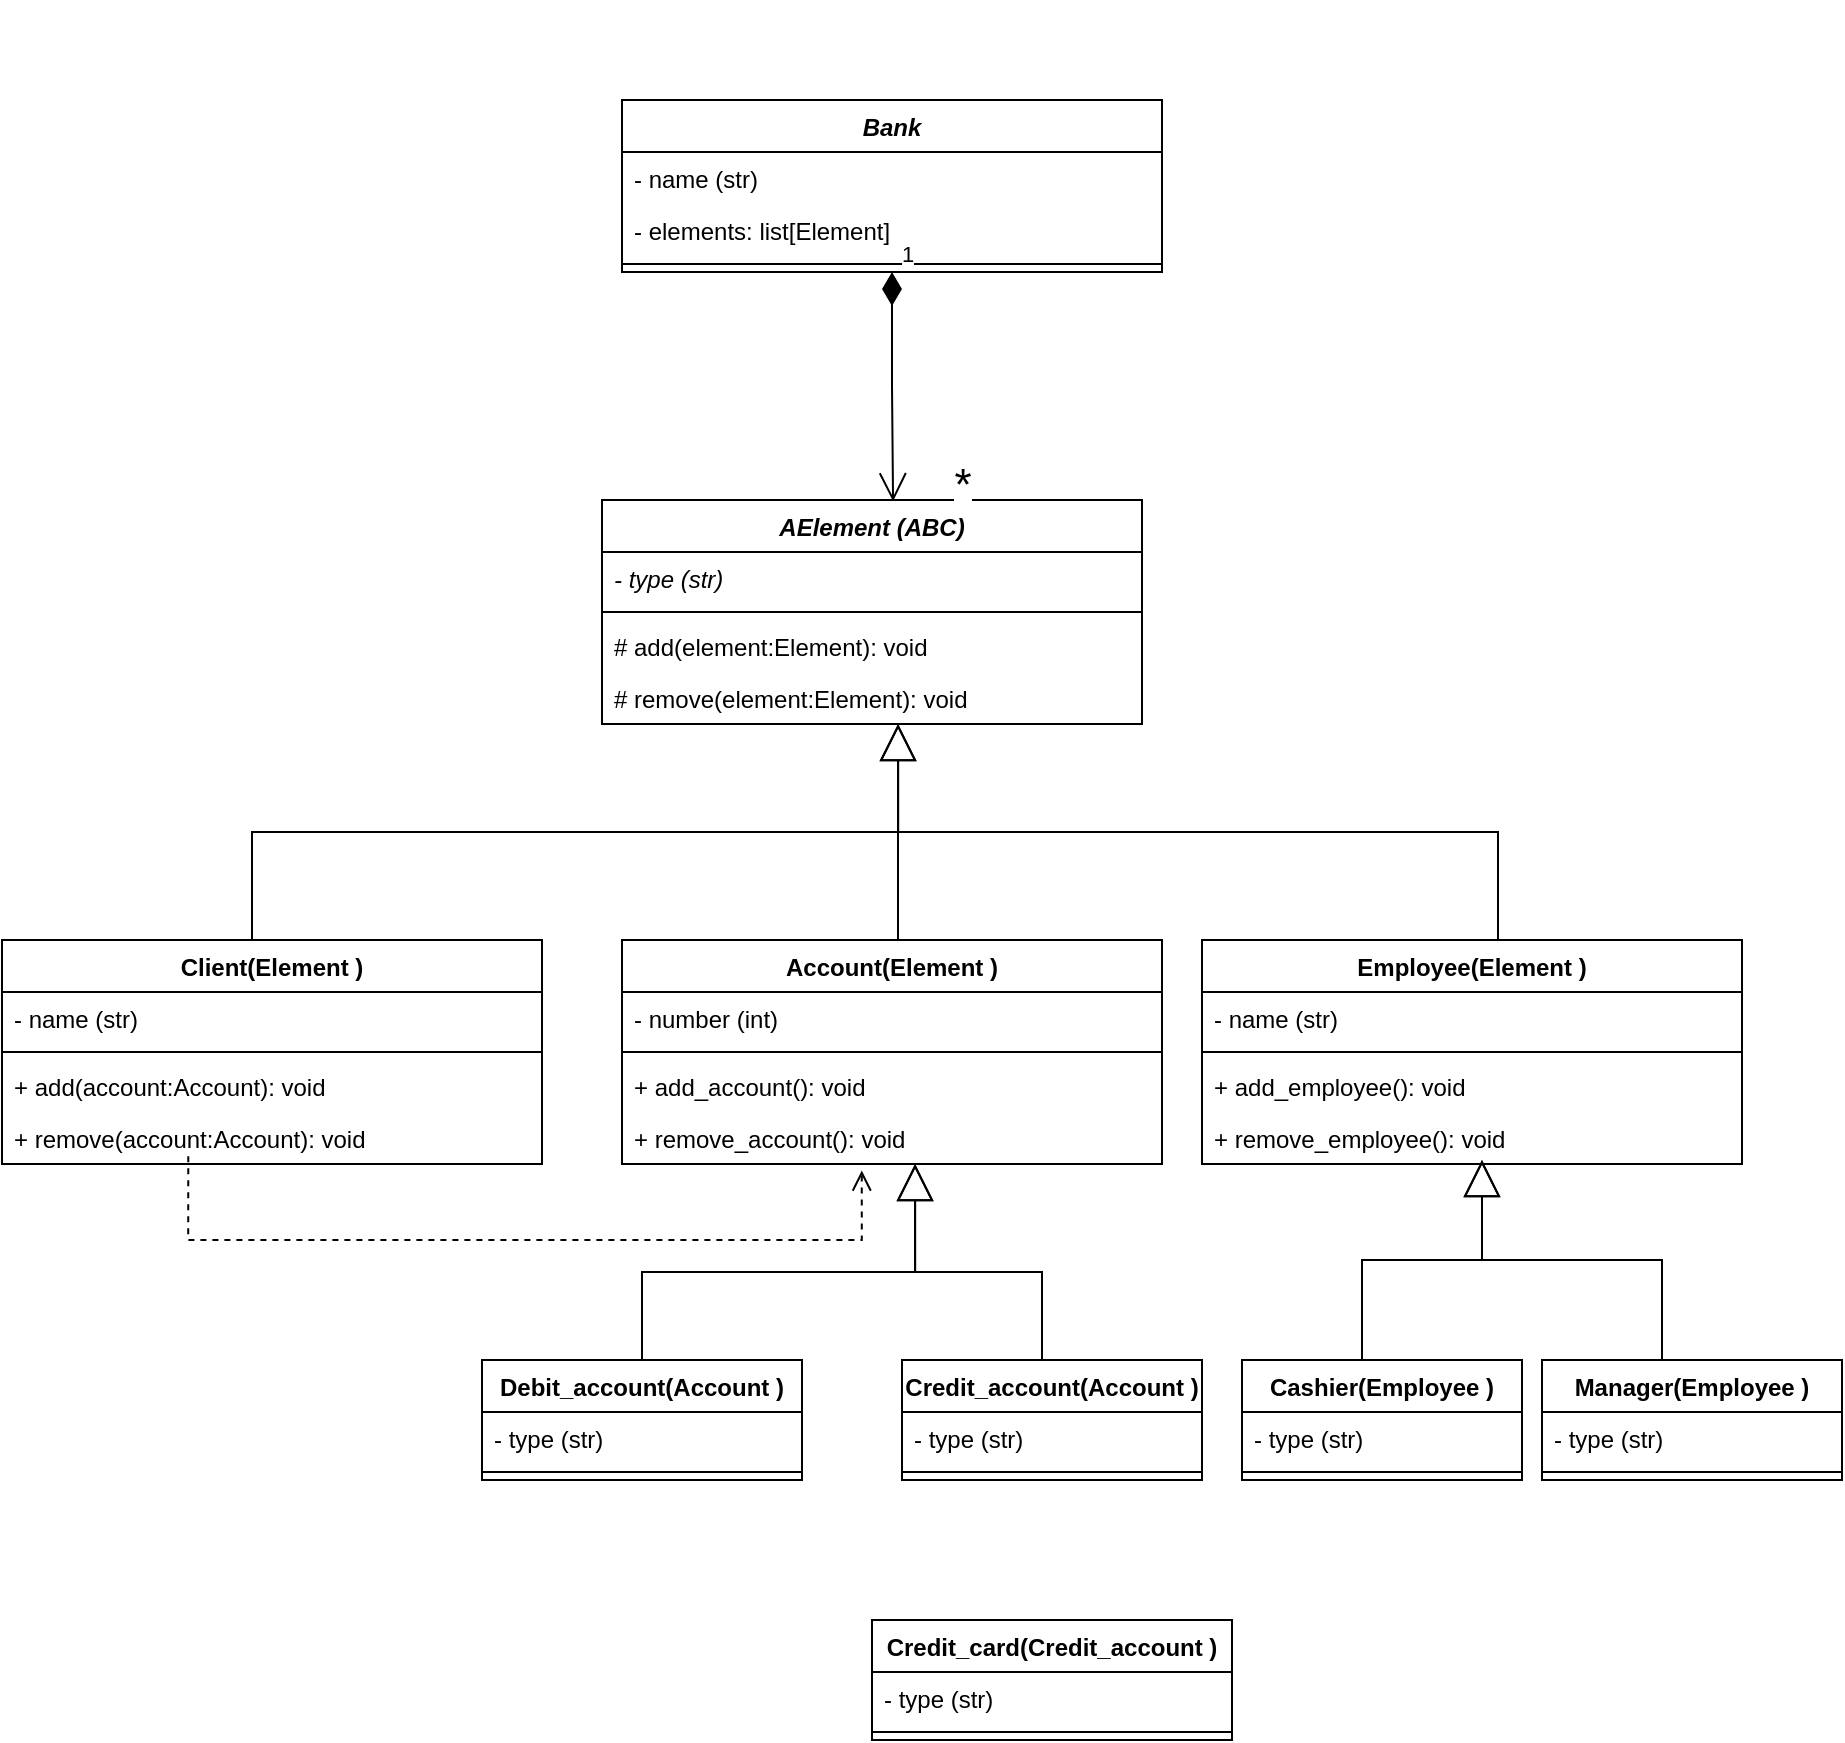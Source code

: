 <mxfile version="26.0.11">
  <diagram name="Страница — 1" id="qB9rwnH75P2E-T5pCWqa">
    <mxGraphModel dx="1173" dy="628" grid="1" gridSize="10" guides="1" tooltips="1" connect="1" arrows="1" fold="1" page="1" pageScale="1" pageWidth="827" pageHeight="1169" math="0" shadow="0">
      <root>
        <mxCell id="0" />
        <mxCell id="1" parent="0" />
        <mxCell id="LFctr8FzbRo6iUbdBAJS-1" value="&lt;i&gt;AElement (ABC)&lt;/i&gt;" style="swimlane;fontStyle=1;align=center;verticalAlign=top;childLayout=stackLayout;horizontal=1;startSize=26;horizontalStack=0;resizeParent=1;resizeParentMax=0;resizeLast=0;collapsible=1;marginBottom=0;whiteSpace=wrap;html=1;" vertex="1" parent="1">
          <mxGeometry x="420" y="490" width="270" height="112" as="geometry" />
        </mxCell>
        <mxCell id="LFctr8FzbRo6iUbdBAJS-2" value="&lt;i&gt;- type (str)&lt;/i&gt;" style="text;strokeColor=none;fillColor=none;align=left;verticalAlign=top;spacingLeft=4;spacingRight=4;overflow=hidden;rotatable=0;points=[[0,0.5],[1,0.5]];portConstraint=eastwest;whiteSpace=wrap;html=1;" vertex="1" parent="LFctr8FzbRo6iUbdBAJS-1">
          <mxGeometry y="26" width="270" height="26" as="geometry" />
        </mxCell>
        <mxCell id="LFctr8FzbRo6iUbdBAJS-3" value="" style="line;strokeWidth=1;fillColor=none;align=left;verticalAlign=middle;spacingTop=-1;spacingLeft=3;spacingRight=3;rotatable=0;labelPosition=right;points=[];portConstraint=eastwest;strokeColor=inherit;" vertex="1" parent="LFctr8FzbRo6iUbdBAJS-1">
          <mxGeometry y="52" width="270" height="8" as="geometry" />
        </mxCell>
        <mxCell id="LFctr8FzbRo6iUbdBAJS-4" value="# add(element:Element): void" style="text;strokeColor=none;fillColor=none;align=left;verticalAlign=top;spacingLeft=4;spacingRight=4;overflow=hidden;rotatable=0;points=[[0,0.5],[1,0.5]];portConstraint=eastwest;whiteSpace=wrap;html=1;" vertex="1" parent="LFctr8FzbRo6iUbdBAJS-1">
          <mxGeometry y="60" width="270" height="26" as="geometry" />
        </mxCell>
        <mxCell id="LFctr8FzbRo6iUbdBAJS-12" value="# remove(element:Element): void" style="text;strokeColor=none;fillColor=none;align=left;verticalAlign=top;spacingLeft=4;spacingRight=4;overflow=hidden;rotatable=0;points=[[0,0.5],[1,0.5]];portConstraint=eastwest;whiteSpace=wrap;html=1;" vertex="1" parent="LFctr8FzbRo6iUbdBAJS-1">
          <mxGeometry y="86" width="270" height="26" as="geometry" />
        </mxCell>
        <mxCell id="LFctr8FzbRo6iUbdBAJS-13" value="&lt;i&gt;Bank&lt;/i&gt;" style="swimlane;fontStyle=1;align=center;verticalAlign=top;childLayout=stackLayout;horizontal=1;startSize=26;horizontalStack=0;resizeParent=1;resizeParentMax=0;resizeLast=0;collapsible=1;marginBottom=0;whiteSpace=wrap;html=1;" vertex="1" parent="1">
          <mxGeometry x="430" y="290" width="270" height="86" as="geometry" />
        </mxCell>
        <mxCell id="LFctr8FzbRo6iUbdBAJS-14" value="- name (str)" style="text;strokeColor=none;fillColor=none;align=left;verticalAlign=top;spacingLeft=4;spacingRight=4;overflow=hidden;rotatable=0;points=[[0,0.5],[1,0.5]];portConstraint=eastwest;whiteSpace=wrap;html=1;" vertex="1" parent="LFctr8FzbRo6iUbdBAJS-13">
          <mxGeometry y="26" width="270" height="26" as="geometry" />
        </mxCell>
        <mxCell id="LFctr8FzbRo6iUbdBAJS-15" value="- elements: list[Element]" style="text;strokeColor=none;fillColor=none;align=left;verticalAlign=top;spacingLeft=4;spacingRight=4;overflow=hidden;rotatable=0;points=[[0,0.5],[1,0.5]];portConstraint=eastwest;whiteSpace=wrap;html=1;" vertex="1" parent="LFctr8FzbRo6iUbdBAJS-13">
          <mxGeometry y="52" width="270" height="26" as="geometry" />
        </mxCell>
        <mxCell id="LFctr8FzbRo6iUbdBAJS-18" value="" style="line;strokeWidth=1;fillColor=none;align=left;verticalAlign=middle;spacingTop=-1;spacingLeft=3;spacingRight=3;rotatable=0;labelPosition=right;points=[];portConstraint=eastwest;strokeColor=inherit;" vertex="1" parent="LFctr8FzbRo6iUbdBAJS-13">
          <mxGeometry y="78" width="270" height="8" as="geometry" />
        </mxCell>
        <mxCell id="LFctr8FzbRo6iUbdBAJS-21" value="1" style="endArrow=open;html=1;endSize=12;startArrow=diamondThin;startSize=14;startFill=1;edgeStyle=orthogonalEdgeStyle;align=left;verticalAlign=bottom;rounded=0;exitX=0.5;exitY=1;exitDx=0;exitDy=0;entryX=0.539;entryY=0.006;entryDx=0;entryDy=0;entryPerimeter=0;" edge="1" parent="1" source="LFctr8FzbRo6iUbdBAJS-13" target="LFctr8FzbRo6iUbdBAJS-1">
          <mxGeometry x="-1" y="3" relative="1" as="geometry">
            <mxPoint x="590" y="390" as="sourcePoint" />
            <mxPoint x="560" y="489" as="targetPoint" />
          </mxGeometry>
        </mxCell>
        <mxCell id="LFctr8FzbRo6iUbdBAJS-22" value="&lt;font style=&quot;font-size: 22px;&quot;&gt;*&lt;/font&gt;" style="edgeLabel;html=1;align=center;verticalAlign=middle;resizable=0;points=[];" vertex="1" connectable="0" parent="1">
          <mxGeometry x="760.005" y="240.0" as="geometry">
            <mxPoint x="-160" y="243" as="offset" />
          </mxGeometry>
        </mxCell>
        <mxCell id="LFctr8FzbRo6iUbdBAJS-27" value="" style="endArrow=block;endSize=16;endFill=0;html=1;rounded=0;entryX=1;entryY=0.5;entryDx=0;entryDy=0;edgeStyle=orthogonalEdgeStyle;" edge="1" parent="1">
          <mxGeometry width="160" relative="1" as="geometry">
            <mxPoint x="868" y="716" as="sourcePoint" />
            <mxPoint x="568" y="602.004" as="targetPoint" />
            <Array as="points">
              <mxPoint x="868" y="656" />
              <mxPoint x="568" y="656" />
            </Array>
          </mxGeometry>
        </mxCell>
        <mxCell id="LFctr8FzbRo6iUbdBAJS-28" value="" style="endArrow=block;endSize=16;endFill=0;html=1;rounded=0;edgeStyle=orthogonalEdgeStyle;exitX=0.5;exitY=0;exitDx=0;exitDy=0;entryX=0.536;entryY=0.991;entryDx=0;entryDy=0;entryPerimeter=0;" edge="1" parent="1">
          <mxGeometry width="160" relative="1" as="geometry">
            <mxPoint x="245" y="712" as="sourcePoint" />
            <mxPoint x="568.08" y="602" as="targetPoint" />
            <Array as="points">
              <mxPoint x="245" y="656" />
              <mxPoint x="568" y="656" />
            </Array>
          </mxGeometry>
        </mxCell>
        <mxCell id="LFctr8FzbRo6iUbdBAJS-29" value="" style="endArrow=none;html=1;edgeStyle=orthogonalEdgeStyle;rounded=0;entryX=0.5;entryY=0;entryDx=0;entryDy=0;" edge="1" parent="1">
          <mxGeometry relative="1" as="geometry">
            <mxPoint x="568" y="650" as="sourcePoint" />
            <mxPoint x="568" y="710" as="targetPoint" />
            <Array as="points">
              <mxPoint x="568" y="670" />
              <mxPoint x="568" y="670" />
            </Array>
          </mxGeometry>
        </mxCell>
        <mxCell id="LFctr8FzbRo6iUbdBAJS-34" value="Employee(Element&amp;nbsp;)" style="swimlane;fontStyle=1;align=center;verticalAlign=top;childLayout=stackLayout;horizontal=1;startSize=26;horizontalStack=0;resizeParent=1;resizeParentMax=0;resizeLast=0;collapsible=1;marginBottom=0;whiteSpace=wrap;html=1;" vertex="1" parent="1">
          <mxGeometry x="720" y="710" width="270" height="112" as="geometry" />
        </mxCell>
        <mxCell id="LFctr8FzbRo6iUbdBAJS-35" value="- name (str)" style="text;strokeColor=none;fillColor=none;align=left;verticalAlign=top;spacingLeft=4;spacingRight=4;overflow=hidden;rotatable=0;points=[[0,0.5],[1,0.5]];portConstraint=eastwest;whiteSpace=wrap;html=1;" vertex="1" parent="LFctr8FzbRo6iUbdBAJS-34">
          <mxGeometry y="26" width="270" height="26" as="geometry" />
        </mxCell>
        <mxCell id="LFctr8FzbRo6iUbdBAJS-36" value="" style="line;strokeWidth=1;fillColor=none;align=left;verticalAlign=middle;spacingTop=-1;spacingLeft=3;spacingRight=3;rotatable=0;labelPosition=right;points=[];portConstraint=eastwest;strokeColor=inherit;" vertex="1" parent="LFctr8FzbRo6iUbdBAJS-34">
          <mxGeometry y="52" width="270" height="8" as="geometry" />
        </mxCell>
        <mxCell id="LFctr8FzbRo6iUbdBAJS-37" value="+ add_employee(): void" style="text;strokeColor=none;fillColor=none;align=left;verticalAlign=top;spacingLeft=4;spacingRight=4;overflow=hidden;rotatable=0;points=[[0,0.5],[1,0.5]];portConstraint=eastwest;whiteSpace=wrap;html=1;" vertex="1" parent="LFctr8FzbRo6iUbdBAJS-34">
          <mxGeometry y="60" width="270" height="26" as="geometry" />
        </mxCell>
        <mxCell id="LFctr8FzbRo6iUbdBAJS-38" value="+ remove_employee(): void" style="text;strokeColor=none;fillColor=none;align=left;verticalAlign=top;spacingLeft=4;spacingRight=4;overflow=hidden;rotatable=0;points=[[0,0.5],[1,0.5]];portConstraint=eastwest;whiteSpace=wrap;html=1;" vertex="1" parent="LFctr8FzbRo6iUbdBAJS-34">
          <mxGeometry y="86" width="270" height="26" as="geometry" />
        </mxCell>
        <mxCell id="LFctr8FzbRo6iUbdBAJS-39" value="Client(Element&amp;nbsp;)" style="swimlane;fontStyle=1;align=center;verticalAlign=top;childLayout=stackLayout;horizontal=1;startSize=26;horizontalStack=0;resizeParent=1;resizeParentMax=0;resizeLast=0;collapsible=1;marginBottom=0;whiteSpace=wrap;html=1;" vertex="1" parent="1">
          <mxGeometry x="120" y="710" width="270" height="112" as="geometry" />
        </mxCell>
        <mxCell id="LFctr8FzbRo6iUbdBAJS-40" value="- name (str)" style="text;strokeColor=none;fillColor=none;align=left;verticalAlign=top;spacingLeft=4;spacingRight=4;overflow=hidden;rotatable=0;points=[[0,0.5],[1,0.5]];portConstraint=eastwest;whiteSpace=wrap;html=1;" vertex="1" parent="LFctr8FzbRo6iUbdBAJS-39">
          <mxGeometry y="26" width="270" height="26" as="geometry" />
        </mxCell>
        <mxCell id="LFctr8FzbRo6iUbdBAJS-41" value="" style="line;strokeWidth=1;fillColor=none;align=left;verticalAlign=middle;spacingTop=-1;spacingLeft=3;spacingRight=3;rotatable=0;labelPosition=right;points=[];portConstraint=eastwest;strokeColor=inherit;" vertex="1" parent="LFctr8FzbRo6iUbdBAJS-39">
          <mxGeometry y="52" width="270" height="8" as="geometry" />
        </mxCell>
        <mxCell id="LFctr8FzbRo6iUbdBAJS-49" value="+ add(account:Account): void" style="text;strokeColor=none;fillColor=none;align=left;verticalAlign=top;spacingLeft=4;spacingRight=4;overflow=hidden;rotatable=0;points=[[0,0.5],[1,0.5]];portConstraint=eastwest;whiteSpace=wrap;html=1;" vertex="1" parent="LFctr8FzbRo6iUbdBAJS-39">
          <mxGeometry y="60" width="270" height="26" as="geometry" />
        </mxCell>
        <mxCell id="LFctr8FzbRo6iUbdBAJS-50" value="+ remove(account:Account): void" style="text;strokeColor=none;fillColor=none;align=left;verticalAlign=top;spacingLeft=4;spacingRight=4;overflow=hidden;rotatable=0;points=[[0,0.5],[1,0.5]];portConstraint=eastwest;whiteSpace=wrap;html=1;" vertex="1" parent="LFctr8FzbRo6iUbdBAJS-39">
          <mxGeometry y="86" width="270" height="26" as="geometry" />
        </mxCell>
        <mxCell id="LFctr8FzbRo6iUbdBAJS-44" value="Account(Element&amp;nbsp;)" style="swimlane;fontStyle=1;align=center;verticalAlign=top;childLayout=stackLayout;horizontal=1;startSize=26;horizontalStack=0;resizeParent=1;resizeParentMax=0;resizeLast=0;collapsible=1;marginBottom=0;whiteSpace=wrap;html=1;" vertex="1" parent="1">
          <mxGeometry x="430" y="710" width="270" height="112" as="geometry" />
        </mxCell>
        <mxCell id="LFctr8FzbRo6iUbdBAJS-45" value="- number (int)" style="text;strokeColor=none;fillColor=none;align=left;verticalAlign=top;spacingLeft=4;spacingRight=4;overflow=hidden;rotatable=0;points=[[0,0.5],[1,0.5]];portConstraint=eastwest;whiteSpace=wrap;html=1;" vertex="1" parent="LFctr8FzbRo6iUbdBAJS-44">
          <mxGeometry y="26" width="270" height="26" as="geometry" />
        </mxCell>
        <mxCell id="LFctr8FzbRo6iUbdBAJS-46" value="" style="line;strokeWidth=1;fillColor=none;align=left;verticalAlign=middle;spacingTop=-1;spacingLeft=3;spacingRight=3;rotatable=0;labelPosition=right;points=[];portConstraint=eastwest;strokeColor=inherit;" vertex="1" parent="LFctr8FzbRo6iUbdBAJS-44">
          <mxGeometry y="52" width="270" height="8" as="geometry" />
        </mxCell>
        <mxCell id="LFctr8FzbRo6iUbdBAJS-47" value="+ add_account(): void" style="text;strokeColor=none;fillColor=none;align=left;verticalAlign=top;spacingLeft=4;spacingRight=4;overflow=hidden;rotatable=0;points=[[0,0.5],[1,0.5]];portConstraint=eastwest;whiteSpace=wrap;html=1;" vertex="1" parent="LFctr8FzbRo6iUbdBAJS-44">
          <mxGeometry y="60" width="270" height="26" as="geometry" />
        </mxCell>
        <mxCell id="LFctr8FzbRo6iUbdBAJS-48" value="+ remove_account(): void" style="text;strokeColor=none;fillColor=none;align=left;verticalAlign=top;spacingLeft=4;spacingRight=4;overflow=hidden;rotatable=0;points=[[0,0.5],[1,0.5]];portConstraint=eastwest;whiteSpace=wrap;html=1;" vertex="1" parent="LFctr8FzbRo6iUbdBAJS-44">
          <mxGeometry y="86" width="270" height="26" as="geometry" />
        </mxCell>
        <mxCell id="LFctr8FzbRo6iUbdBAJS-51" value="" style="html=1;verticalAlign=bottom;endArrow=open;dashed=1;endSize=8;rounded=0;edgeStyle=orthogonalEdgeStyle;exitX=0.345;exitY=0.85;exitDx=0;exitDy=0;exitPerimeter=0;entryX=0.444;entryY=1.124;entryDx=0;entryDy=0;entryPerimeter=0;" edge="1" parent="1" source="LFctr8FzbRo6iUbdBAJS-50" target="LFctr8FzbRo6iUbdBAJS-48">
          <mxGeometry x="-0.0" relative="1" as="geometry">
            <mxPoint x="200" y="950" as="sourcePoint" />
            <mxPoint x="550" y="890" as="targetPoint" />
            <Array as="points">
              <mxPoint x="213" y="860" />
              <mxPoint x="550" y="860" />
            </Array>
            <mxPoint as="offset" />
          </mxGeometry>
        </mxCell>
        <mxCell id="LFctr8FzbRo6iUbdBAJS-52" value="Debit_account(Account&amp;nbsp;)" style="swimlane;fontStyle=1;align=center;verticalAlign=top;childLayout=stackLayout;horizontal=1;startSize=26;horizontalStack=0;resizeParent=1;resizeParentMax=0;resizeLast=0;collapsible=1;marginBottom=0;whiteSpace=wrap;html=1;" vertex="1" parent="1">
          <mxGeometry x="360" y="920" width="160" height="60" as="geometry" />
        </mxCell>
        <mxCell id="LFctr8FzbRo6iUbdBAJS-53" value="- type (str)" style="text;strokeColor=none;fillColor=none;align=left;verticalAlign=top;spacingLeft=4;spacingRight=4;overflow=hidden;rotatable=0;points=[[0,0.5],[1,0.5]];portConstraint=eastwest;whiteSpace=wrap;html=1;" vertex="1" parent="LFctr8FzbRo6iUbdBAJS-52">
          <mxGeometry y="26" width="160" height="26" as="geometry" />
        </mxCell>
        <mxCell id="LFctr8FzbRo6iUbdBAJS-54" value="" style="line;strokeWidth=1;fillColor=none;align=left;verticalAlign=middle;spacingTop=-1;spacingLeft=3;spacingRight=3;rotatable=0;labelPosition=right;points=[];portConstraint=eastwest;strokeColor=inherit;" vertex="1" parent="LFctr8FzbRo6iUbdBAJS-52">
          <mxGeometry y="52" width="160" height="8" as="geometry" />
        </mxCell>
        <mxCell id="LFctr8FzbRo6iUbdBAJS-57" value="Credit_account(Account&amp;nbsp;)" style="swimlane;fontStyle=1;align=center;verticalAlign=top;childLayout=stackLayout;horizontal=1;startSize=26;horizontalStack=0;resizeParent=1;resizeParentMax=0;resizeLast=0;collapsible=1;marginBottom=0;whiteSpace=wrap;html=1;" vertex="1" parent="1">
          <mxGeometry x="570" y="920" width="150" height="60" as="geometry" />
        </mxCell>
        <mxCell id="LFctr8FzbRo6iUbdBAJS-58" value="- type (str)" style="text;strokeColor=none;fillColor=none;align=left;verticalAlign=top;spacingLeft=4;spacingRight=4;overflow=hidden;rotatable=0;points=[[0,0.5],[1,0.5]];portConstraint=eastwest;whiteSpace=wrap;html=1;" vertex="1" parent="LFctr8FzbRo6iUbdBAJS-57">
          <mxGeometry y="26" width="150" height="26" as="geometry" />
        </mxCell>
        <mxCell id="LFctr8FzbRo6iUbdBAJS-59" value="" style="line;strokeWidth=1;fillColor=none;align=left;verticalAlign=middle;spacingTop=-1;spacingLeft=3;spacingRight=3;rotatable=0;labelPosition=right;points=[];portConstraint=eastwest;strokeColor=inherit;" vertex="1" parent="LFctr8FzbRo6iUbdBAJS-57">
          <mxGeometry y="52" width="150" height="8" as="geometry" />
        </mxCell>
        <mxCell id="LFctr8FzbRo6iUbdBAJS-60" value="" style="endArrow=block;endSize=16;endFill=0;html=1;rounded=0;entryX=1;entryY=0.5;entryDx=0;entryDy=0;edgeStyle=orthogonalEdgeStyle;" edge="1" parent="1">
          <mxGeometry width="160" relative="1" as="geometry">
            <mxPoint x="640" y="920" as="sourcePoint" />
            <mxPoint x="576.5" y="822.004" as="targetPoint" />
            <Array as="points">
              <mxPoint x="640" y="876" />
              <mxPoint x="577" y="876" />
            </Array>
          </mxGeometry>
        </mxCell>
        <mxCell id="LFctr8FzbRo6iUbdBAJS-61" value="" style="endArrow=block;endSize=16;endFill=0;html=1;rounded=0;edgeStyle=orthogonalEdgeStyle;entryX=0.536;entryY=0.991;entryDx=0;entryDy=0;entryPerimeter=0;" edge="1" parent="1">
          <mxGeometry width="160" relative="1" as="geometry">
            <mxPoint x="440" y="920" as="sourcePoint" />
            <mxPoint x="576.58" y="822" as="targetPoint" />
            <Array as="points">
              <mxPoint x="440" y="876" />
              <mxPoint x="577" y="876" />
            </Array>
          </mxGeometry>
        </mxCell>
        <mxCell id="LFctr8FzbRo6iUbdBAJS-62" value="Cashier(Employee&amp;nbsp;)" style="swimlane;fontStyle=1;align=center;verticalAlign=top;childLayout=stackLayout;horizontal=1;startSize=26;horizontalStack=0;resizeParent=1;resizeParentMax=0;resizeLast=0;collapsible=1;marginBottom=0;whiteSpace=wrap;html=1;" vertex="1" parent="1">
          <mxGeometry x="740" y="920" width="140" height="60" as="geometry" />
        </mxCell>
        <mxCell id="LFctr8FzbRo6iUbdBAJS-63" value="- type (str)" style="text;strokeColor=none;fillColor=none;align=left;verticalAlign=top;spacingLeft=4;spacingRight=4;overflow=hidden;rotatable=0;points=[[0,0.5],[1,0.5]];portConstraint=eastwest;whiteSpace=wrap;html=1;" vertex="1" parent="LFctr8FzbRo6iUbdBAJS-62">
          <mxGeometry y="26" width="140" height="26" as="geometry" />
        </mxCell>
        <mxCell id="LFctr8FzbRo6iUbdBAJS-64" value="" style="line;strokeWidth=1;fillColor=none;align=left;verticalAlign=middle;spacingTop=-1;spacingLeft=3;spacingRight=3;rotatable=0;labelPosition=right;points=[];portConstraint=eastwest;strokeColor=inherit;" vertex="1" parent="LFctr8FzbRo6iUbdBAJS-62">
          <mxGeometry y="52" width="140" height="8" as="geometry" />
        </mxCell>
        <mxCell id="LFctr8FzbRo6iUbdBAJS-65" value="Manager(Employee&amp;nbsp;)" style="swimlane;fontStyle=1;align=center;verticalAlign=top;childLayout=stackLayout;horizontal=1;startSize=26;horizontalStack=0;resizeParent=1;resizeParentMax=0;resizeLast=0;collapsible=1;marginBottom=0;whiteSpace=wrap;html=1;" vertex="1" parent="1">
          <mxGeometry x="890" y="920" width="150" height="60" as="geometry" />
        </mxCell>
        <mxCell id="LFctr8FzbRo6iUbdBAJS-66" value="- type (str)" style="text;strokeColor=none;fillColor=none;align=left;verticalAlign=top;spacingLeft=4;spacingRight=4;overflow=hidden;rotatable=0;points=[[0,0.5],[1,0.5]];portConstraint=eastwest;whiteSpace=wrap;html=1;" vertex="1" parent="LFctr8FzbRo6iUbdBAJS-65">
          <mxGeometry y="26" width="150" height="26" as="geometry" />
        </mxCell>
        <mxCell id="LFctr8FzbRo6iUbdBAJS-67" value="" style="line;strokeWidth=1;fillColor=none;align=left;verticalAlign=middle;spacingTop=-1;spacingLeft=3;spacingRight=3;rotatable=0;labelPosition=right;points=[];portConstraint=eastwest;strokeColor=inherit;" vertex="1" parent="LFctr8FzbRo6iUbdBAJS-65">
          <mxGeometry y="52" width="150" height="8" as="geometry" />
        </mxCell>
        <mxCell id="LFctr8FzbRo6iUbdBAJS-68" value="" style="endArrow=block;endSize=16;endFill=0;html=1;rounded=0;edgeStyle=orthogonalEdgeStyle;" edge="1" parent="1">
          <mxGeometry width="160" relative="1" as="geometry">
            <mxPoint x="1000" y="920" as="sourcePoint" />
            <mxPoint x="860" y="820" as="targetPoint" />
            <Array as="points">
              <mxPoint x="950" y="920" />
              <mxPoint x="950" y="870" />
              <mxPoint x="860" y="870" />
            </Array>
          </mxGeometry>
        </mxCell>
        <mxCell id="LFctr8FzbRo6iUbdBAJS-69" value="" style="endArrow=block;endSize=16;endFill=0;html=1;rounded=0;edgeStyle=orthogonalEdgeStyle;" edge="1" parent="1">
          <mxGeometry width="160" relative="1" as="geometry">
            <mxPoint x="800" y="920" as="sourcePoint" />
            <mxPoint x="860" y="820" as="targetPoint" />
            <Array as="points">
              <mxPoint x="800" y="870" />
              <mxPoint x="860" y="870" />
            </Array>
          </mxGeometry>
        </mxCell>
        <mxCell id="LFctr8FzbRo6iUbdBAJS-70" value="Credit_card(Credit_account&amp;nbsp;)" style="swimlane;fontStyle=1;align=center;verticalAlign=top;childLayout=stackLayout;horizontal=1;startSize=26;horizontalStack=0;resizeParent=1;resizeParentMax=0;resizeLast=0;collapsible=1;marginBottom=0;whiteSpace=wrap;html=1;" vertex="1" parent="1">
          <mxGeometry x="555" y="1050" width="180" height="60" as="geometry" />
        </mxCell>
        <mxCell id="LFctr8FzbRo6iUbdBAJS-71" value="- type (str)" style="text;strokeColor=none;fillColor=none;align=left;verticalAlign=top;spacingLeft=4;spacingRight=4;overflow=hidden;rotatable=0;points=[[0,0.5],[1,0.5]];portConstraint=eastwest;whiteSpace=wrap;html=1;" vertex="1" parent="LFctr8FzbRo6iUbdBAJS-70">
          <mxGeometry y="26" width="180" height="26" as="geometry" />
        </mxCell>
        <mxCell id="LFctr8FzbRo6iUbdBAJS-72" value="" style="line;strokeWidth=1;fillColor=none;align=left;verticalAlign=middle;spacingTop=-1;spacingLeft=3;spacingRight=3;rotatable=0;labelPosition=right;points=[];portConstraint=eastwest;strokeColor=inherit;" vertex="1" parent="LFctr8FzbRo6iUbdBAJS-70">
          <mxGeometry y="52" width="180" height="8" as="geometry" />
        </mxCell>
      </root>
    </mxGraphModel>
  </diagram>
</mxfile>

